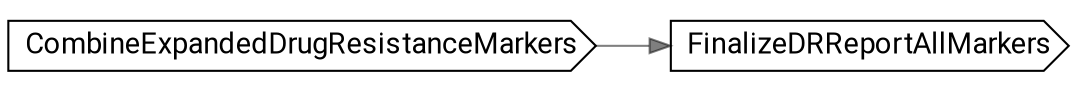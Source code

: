 // ExpandedDrugResistanceMarkerExtraction
digraph {
	compound=true rankdir=LR
	node [fontname=Roboto]
	edge [color="#00000080"]
	"call-CombineExpandedDrugResistanceMarkers" [label=CombineExpandedDrugResistanceMarkers shape=cds]
	"call-FinalizeDRReportAllMarkers" [label=FinalizeDRReportAllMarkers shape=cds]
	"call-CombineExpandedDrugResistanceMarkers" -> "call-FinalizeDRReportAllMarkers"
}

